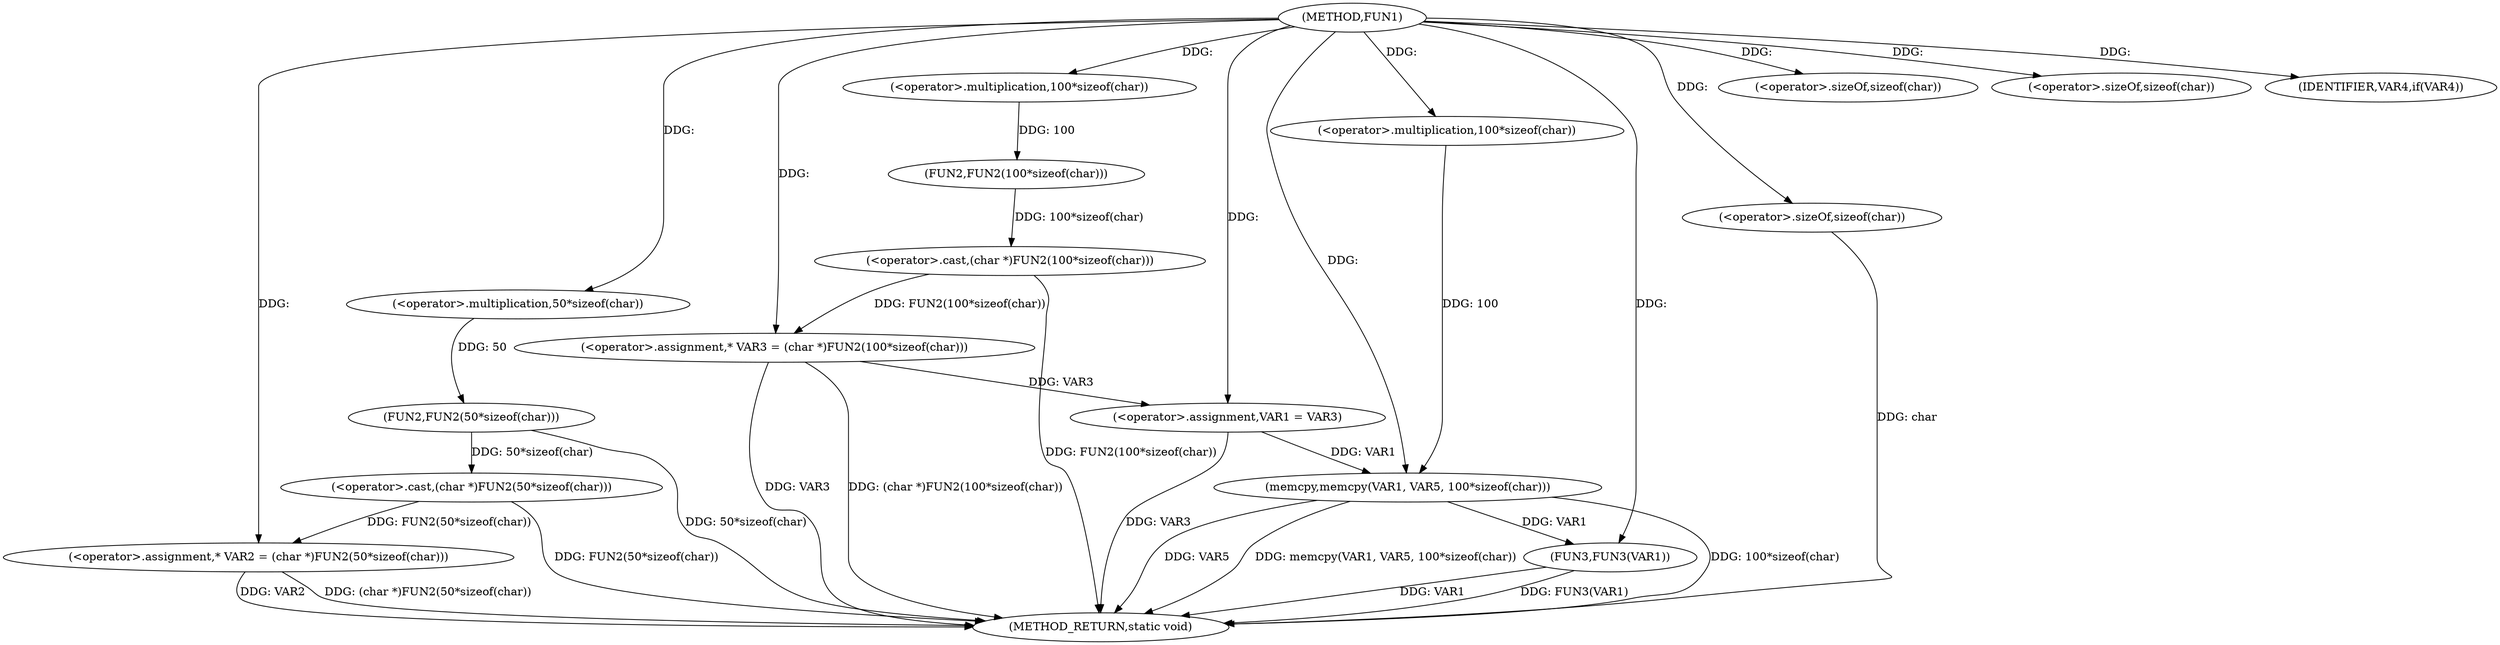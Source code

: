 digraph FUN1 {  
"1000100" [label = "(METHOD,FUN1)" ]
"1000140" [label = "(METHOD_RETURN,static void)" ]
"1000104" [label = "(<operator>.assignment,* VAR2 = (char *)FUN2(50*sizeof(char)))" ]
"1000106" [label = "(<operator>.cast,(char *)FUN2(50*sizeof(char)))" ]
"1000108" [label = "(FUN2,FUN2(50*sizeof(char)))" ]
"1000109" [label = "(<operator>.multiplication,50*sizeof(char))" ]
"1000111" [label = "(<operator>.sizeOf,sizeof(char))" ]
"1000114" [label = "(<operator>.assignment,* VAR3 = (char *)FUN2(100*sizeof(char)))" ]
"1000116" [label = "(<operator>.cast,(char *)FUN2(100*sizeof(char)))" ]
"1000118" [label = "(FUN2,FUN2(100*sizeof(char)))" ]
"1000119" [label = "(<operator>.multiplication,100*sizeof(char))" ]
"1000121" [label = "(<operator>.sizeOf,sizeof(char))" ]
"1000124" [label = "(IDENTIFIER,VAR4,if(VAR4))" ]
"1000126" [label = "(<operator>.assignment,VAR1 = VAR3)" ]
"1000131" [label = "(memcpy,memcpy(VAR1, VAR5, 100*sizeof(char)))" ]
"1000134" [label = "(<operator>.multiplication,100*sizeof(char))" ]
"1000136" [label = "(<operator>.sizeOf,sizeof(char))" ]
"1000138" [label = "(FUN3,FUN3(VAR1))" ]
  "1000106" -> "1000140"  [ label = "DDG: FUN2(50*sizeof(char))"] 
  "1000104" -> "1000140"  [ label = "DDG: VAR2"] 
  "1000138" -> "1000140"  [ label = "DDG: VAR1"] 
  "1000131" -> "1000140"  [ label = "DDG: 100*sizeof(char)"] 
  "1000114" -> "1000140"  [ label = "DDG: VAR3"] 
  "1000116" -> "1000140"  [ label = "DDG: FUN2(100*sizeof(char))"] 
  "1000131" -> "1000140"  [ label = "DDG: VAR5"] 
  "1000114" -> "1000140"  [ label = "DDG: (char *)FUN2(100*sizeof(char))"] 
  "1000131" -> "1000140"  [ label = "DDG: memcpy(VAR1, VAR5, 100*sizeof(char))"] 
  "1000126" -> "1000140"  [ label = "DDG: VAR3"] 
  "1000138" -> "1000140"  [ label = "DDG: FUN3(VAR1)"] 
  "1000136" -> "1000140"  [ label = "DDG: char"] 
  "1000104" -> "1000140"  [ label = "DDG: (char *)FUN2(50*sizeof(char))"] 
  "1000108" -> "1000140"  [ label = "DDG: 50*sizeof(char)"] 
  "1000106" -> "1000104"  [ label = "DDG: FUN2(50*sizeof(char))"] 
  "1000100" -> "1000104"  [ label = "DDG: "] 
  "1000108" -> "1000106"  [ label = "DDG: 50*sizeof(char)"] 
  "1000109" -> "1000108"  [ label = "DDG: 50"] 
  "1000100" -> "1000109"  [ label = "DDG: "] 
  "1000100" -> "1000111"  [ label = "DDG: "] 
  "1000116" -> "1000114"  [ label = "DDG: FUN2(100*sizeof(char))"] 
  "1000100" -> "1000114"  [ label = "DDG: "] 
  "1000118" -> "1000116"  [ label = "DDG: 100*sizeof(char)"] 
  "1000119" -> "1000118"  [ label = "DDG: 100"] 
  "1000100" -> "1000119"  [ label = "DDG: "] 
  "1000100" -> "1000121"  [ label = "DDG: "] 
  "1000100" -> "1000124"  [ label = "DDG: "] 
  "1000114" -> "1000126"  [ label = "DDG: VAR3"] 
  "1000100" -> "1000126"  [ label = "DDG: "] 
  "1000126" -> "1000131"  [ label = "DDG: VAR1"] 
  "1000100" -> "1000131"  [ label = "DDG: "] 
  "1000134" -> "1000131"  [ label = "DDG: 100"] 
  "1000100" -> "1000134"  [ label = "DDG: "] 
  "1000100" -> "1000136"  [ label = "DDG: "] 
  "1000131" -> "1000138"  [ label = "DDG: VAR1"] 
  "1000100" -> "1000138"  [ label = "DDG: "] 
}
